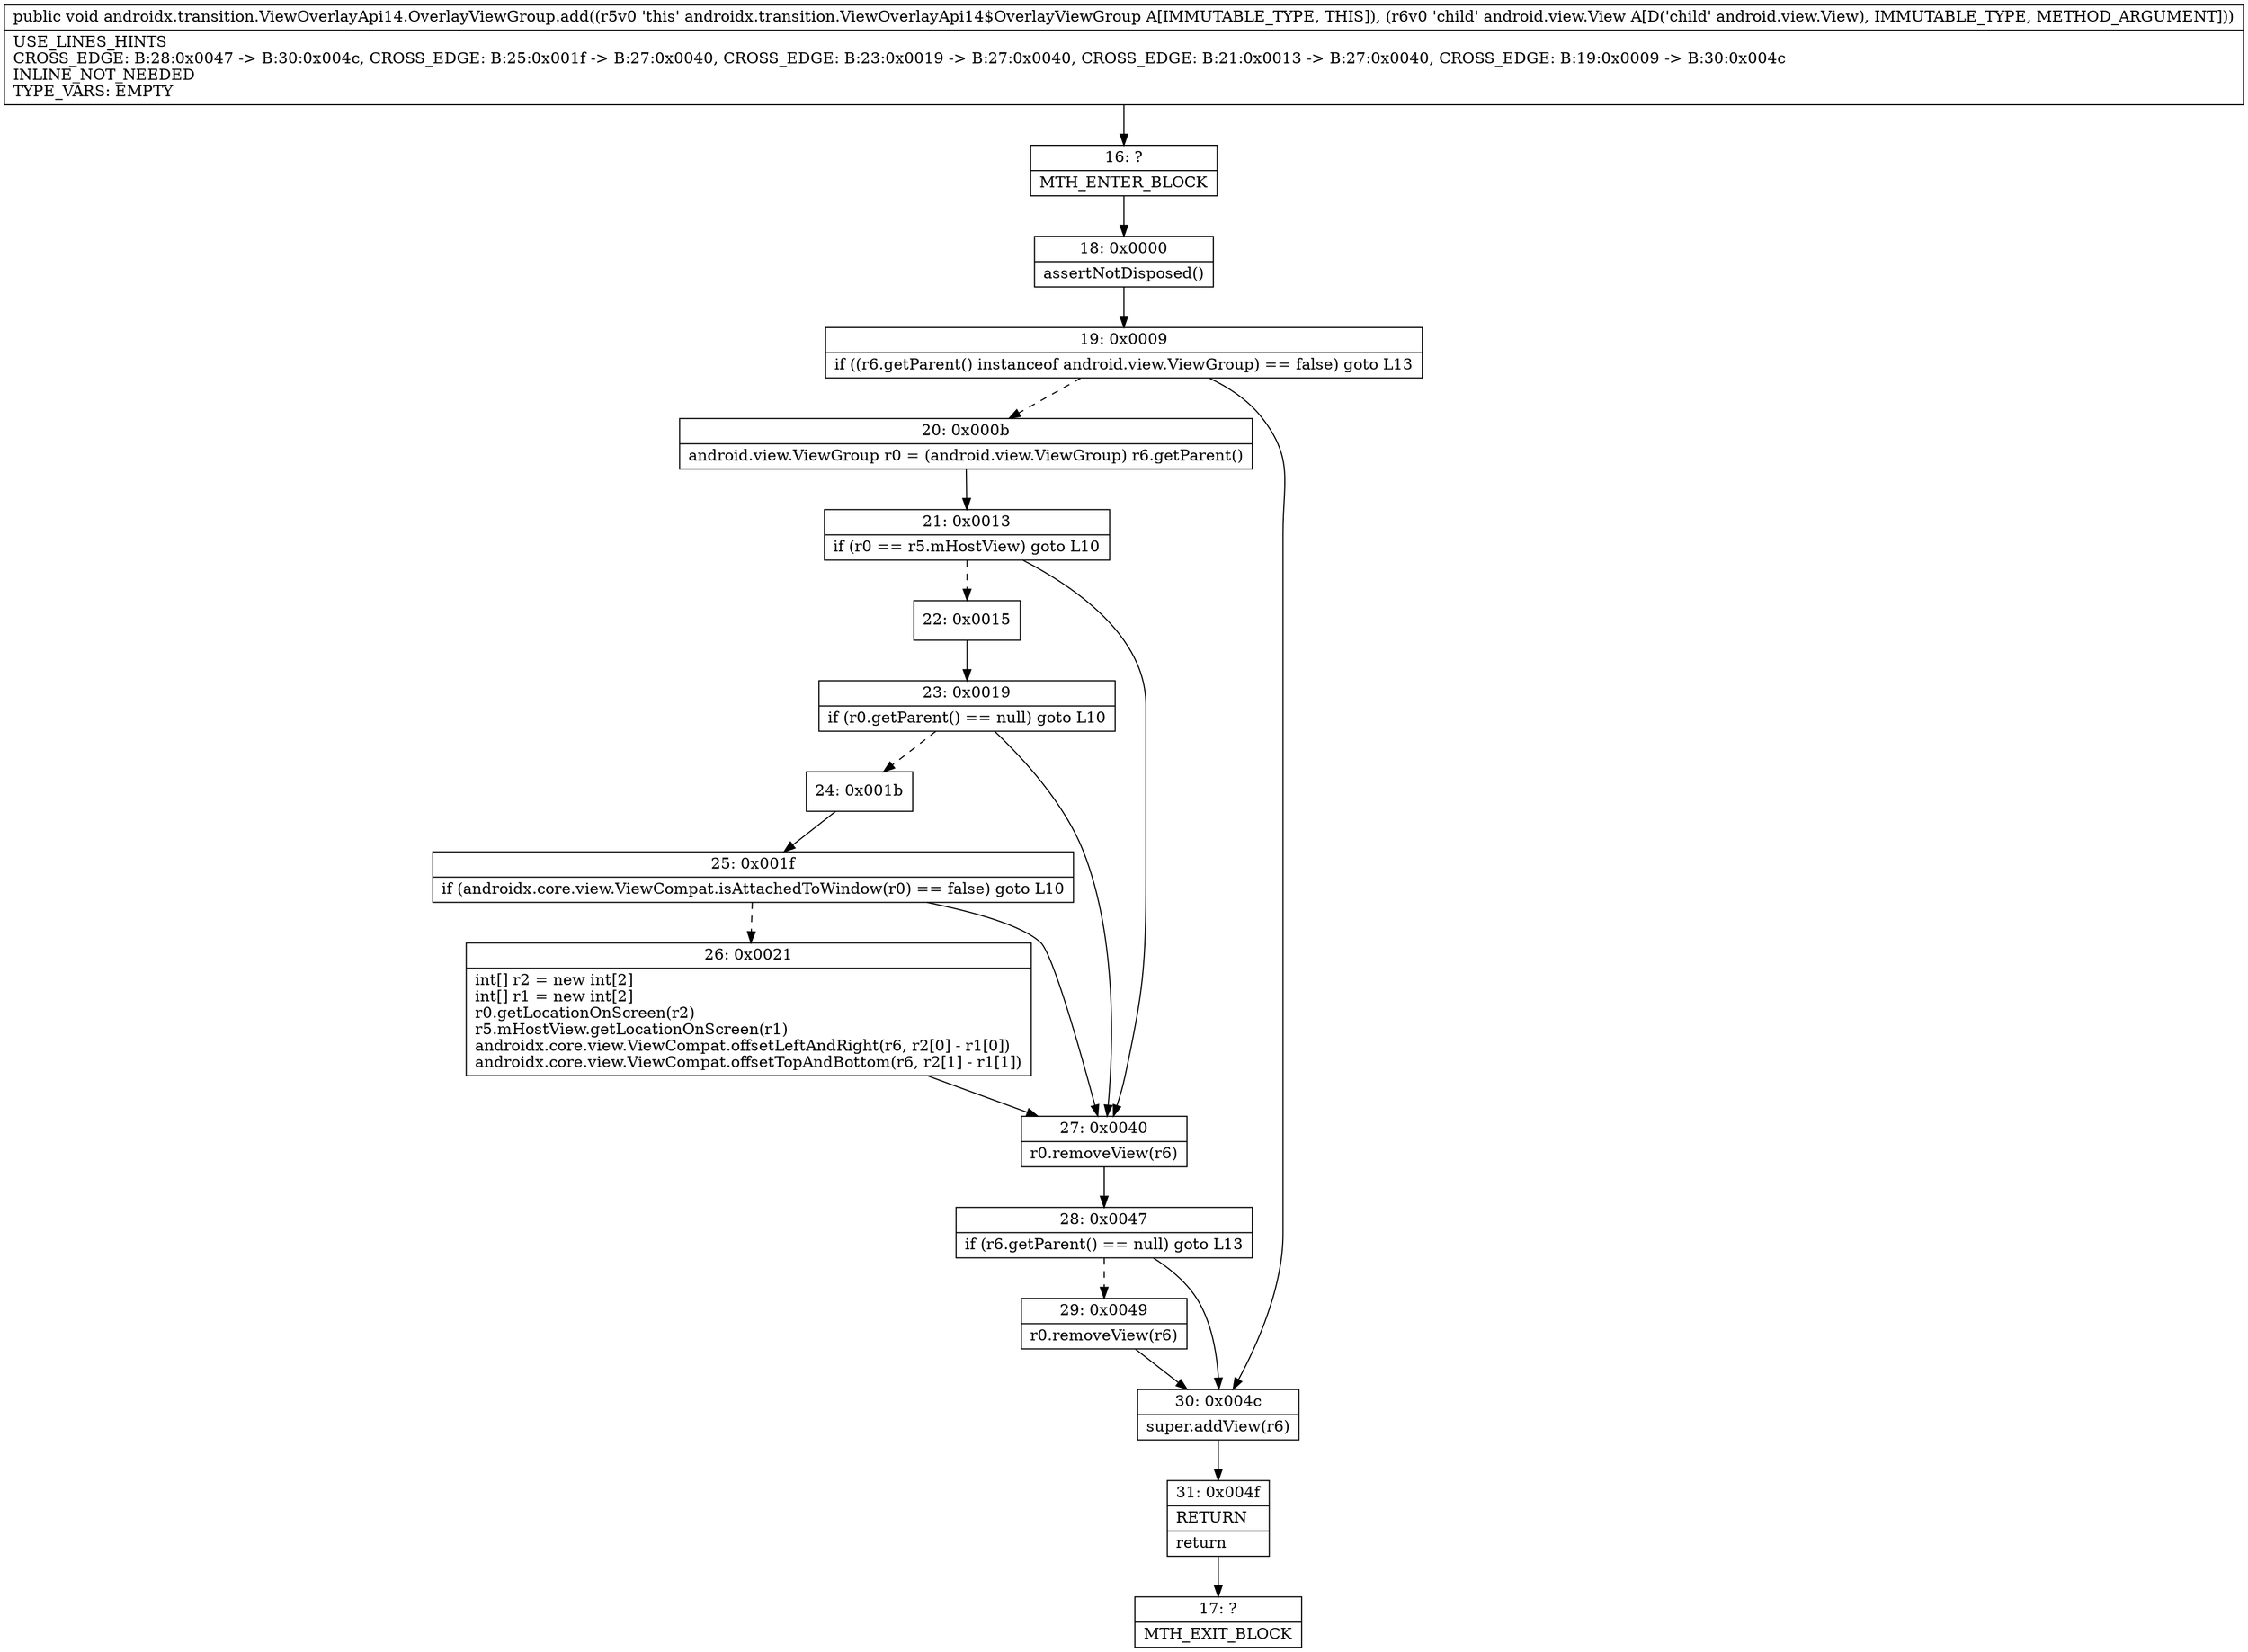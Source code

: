 digraph "CFG forandroidx.transition.ViewOverlayApi14.OverlayViewGroup.add(Landroid\/view\/View;)V" {
Node_16 [shape=record,label="{16\:\ ?|MTH_ENTER_BLOCK\l}"];
Node_18 [shape=record,label="{18\:\ 0x0000|assertNotDisposed()\l}"];
Node_19 [shape=record,label="{19\:\ 0x0009|if ((r6.getParent() instanceof android.view.ViewGroup) == false) goto L13\l}"];
Node_20 [shape=record,label="{20\:\ 0x000b|android.view.ViewGroup r0 = (android.view.ViewGroup) r6.getParent()\l}"];
Node_21 [shape=record,label="{21\:\ 0x0013|if (r0 == r5.mHostView) goto L10\l}"];
Node_22 [shape=record,label="{22\:\ 0x0015}"];
Node_23 [shape=record,label="{23\:\ 0x0019|if (r0.getParent() == null) goto L10\l}"];
Node_24 [shape=record,label="{24\:\ 0x001b}"];
Node_25 [shape=record,label="{25\:\ 0x001f|if (androidx.core.view.ViewCompat.isAttachedToWindow(r0) == false) goto L10\l}"];
Node_26 [shape=record,label="{26\:\ 0x0021|int[] r2 = new int[2]\lint[] r1 = new int[2]\lr0.getLocationOnScreen(r2)\lr5.mHostView.getLocationOnScreen(r1)\landroidx.core.view.ViewCompat.offsetLeftAndRight(r6, r2[0] \- r1[0])\landroidx.core.view.ViewCompat.offsetTopAndBottom(r6, r2[1] \- r1[1])\l}"];
Node_27 [shape=record,label="{27\:\ 0x0040|r0.removeView(r6)\l}"];
Node_28 [shape=record,label="{28\:\ 0x0047|if (r6.getParent() == null) goto L13\l}"];
Node_29 [shape=record,label="{29\:\ 0x0049|r0.removeView(r6)\l}"];
Node_30 [shape=record,label="{30\:\ 0x004c|super.addView(r6)\l}"];
Node_31 [shape=record,label="{31\:\ 0x004f|RETURN\l|return\l}"];
Node_17 [shape=record,label="{17\:\ ?|MTH_EXIT_BLOCK\l}"];
MethodNode[shape=record,label="{public void androidx.transition.ViewOverlayApi14.OverlayViewGroup.add((r5v0 'this' androidx.transition.ViewOverlayApi14$OverlayViewGroup A[IMMUTABLE_TYPE, THIS]), (r6v0 'child' android.view.View A[D('child' android.view.View), IMMUTABLE_TYPE, METHOD_ARGUMENT]))  | USE_LINES_HINTS\lCROSS_EDGE: B:28:0x0047 \-\> B:30:0x004c, CROSS_EDGE: B:25:0x001f \-\> B:27:0x0040, CROSS_EDGE: B:23:0x0019 \-\> B:27:0x0040, CROSS_EDGE: B:21:0x0013 \-\> B:27:0x0040, CROSS_EDGE: B:19:0x0009 \-\> B:30:0x004c\lINLINE_NOT_NEEDED\lTYPE_VARS: EMPTY\l}"];
MethodNode -> Node_16;Node_16 -> Node_18;
Node_18 -> Node_19;
Node_19 -> Node_20[style=dashed];
Node_19 -> Node_30;
Node_20 -> Node_21;
Node_21 -> Node_22[style=dashed];
Node_21 -> Node_27;
Node_22 -> Node_23;
Node_23 -> Node_24[style=dashed];
Node_23 -> Node_27;
Node_24 -> Node_25;
Node_25 -> Node_26[style=dashed];
Node_25 -> Node_27;
Node_26 -> Node_27;
Node_27 -> Node_28;
Node_28 -> Node_29[style=dashed];
Node_28 -> Node_30;
Node_29 -> Node_30;
Node_30 -> Node_31;
Node_31 -> Node_17;
}


